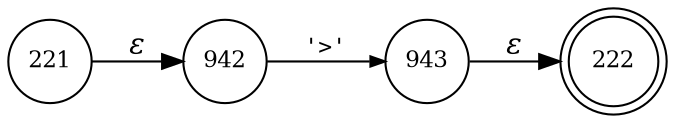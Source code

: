 digraph ATN {
rankdir=LR;
s222[fontsize=11, label="222", shape=doublecircle, fixedsize=true, width=.6];
s221[fontsize=11,label="221", shape=circle, fixedsize=true, width=.55, peripheries=1];
s942[fontsize=11,label="942", shape=circle, fixedsize=true, width=.55, peripheries=1];
s943[fontsize=11,label="943", shape=circle, fixedsize=true, width=.55, peripheries=1];
s221 -> s942 [fontname="Times-Italic", label="&epsilon;"];
s942 -> s943 [fontsize=11, fontname="Courier", arrowsize=.7, label = "'>'", arrowhead = normal];
s943 -> s222 [fontname="Times-Italic", label="&epsilon;"];
}